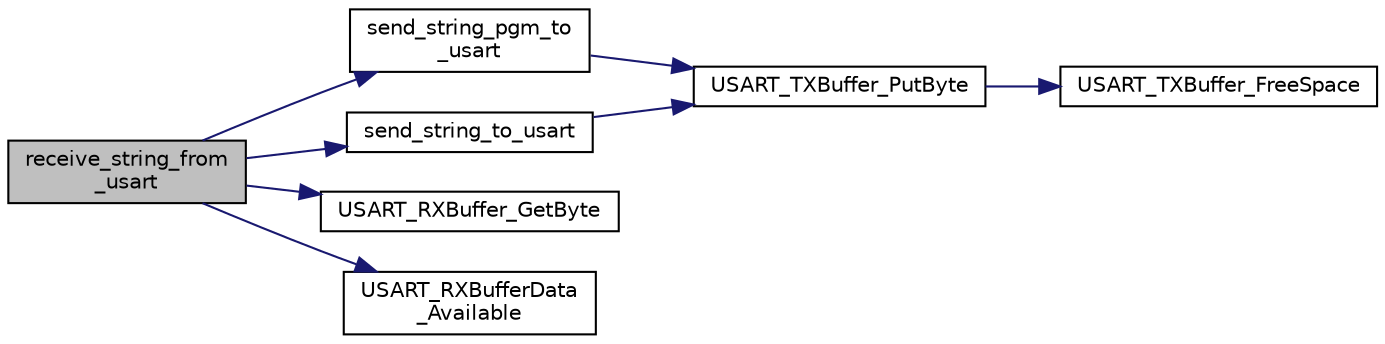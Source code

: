 digraph "receive_string_from_usart"
{
  edge [fontname="Helvetica",fontsize="10",labelfontname="Helvetica",labelfontsize="10"];
  node [fontname="Helvetica",fontsize="10",shape=record];
  rankdir="LR";
  Node29 [label="receive_string_from\l_usart",height=0.2,width=0.4,color="black", fillcolor="grey75", style="filled", fontcolor="black"];
  Node29 -> Node30 [color="midnightblue",fontsize="10",style="solid",fontname="Helvetica"];
  Node30 [label="send_string_pgm_to\l_usart",height=0.2,width=0.4,color="black", fillcolor="white", style="filled",URL="$_u_a_r_t_8c.html#ad7bb1da26c447116e627aef512f5fc84",tooltip="This Method uses the Program Space for e.g. Debug Strings and sends them to the given USART..."];
  Node30 -> Node31 [color="midnightblue",fontsize="10",style="solid",fontname="Helvetica"];
  Node31 [label="USART_TXBuffer_PutByte",height=0.2,width=0.4,color="black", fillcolor="white", style="filled",URL="$usart__driver_8c.html#ac6a0c12350c501c1b8189aca778f5129",tooltip="Put data (5-8 bit character). "];
  Node31 -> Node32 [color="midnightblue",fontsize="10",style="solid",fontname="Helvetica"];
  Node32 [label="USART_TXBuffer_FreeSpace",height=0.2,width=0.4,color="black", fillcolor="white", style="filled",URL="$usart__driver_8c.html#aecbd49900666abf476cf5cce10fb372a",tooltip="Test if there is data in the transmitter software buffer. "];
  Node29 -> Node33 [color="midnightblue",fontsize="10",style="solid",fontname="Helvetica"];
  Node33 [label="send_string_to_usart",height=0.2,width=0.4,color="black", fillcolor="white", style="filled",URL="$_u_a_r_t_8c.html#a190114969cf3d32ab5e83509d7ab1569",tooltip="This Method sends Strings to the given USART. "];
  Node33 -> Node31 [color="midnightblue",fontsize="10",style="solid",fontname="Helvetica"];
  Node29 -> Node34 [color="midnightblue",fontsize="10",style="solid",fontname="Helvetica"];
  Node34 [label="USART_RXBuffer_GetByte",height=0.2,width=0.4,color="black", fillcolor="white", style="filled",URL="$usart__driver_8c.html#a36cca099e37ec451e52efebe4c60180e",tooltip="Get received data (5-8 bit character). "];
  Node29 -> Node35 [color="midnightblue",fontsize="10",style="solid",fontname="Helvetica"];
  Node35 [label="USART_RXBufferData\l_Available",height=0.2,width=0.4,color="black", fillcolor="white", style="filled",URL="$usart__driver_8c.html#ac65d5461255def6cd49b05a88d5aa411",tooltip="Test if there is data in the receive software buffer. "];
}
